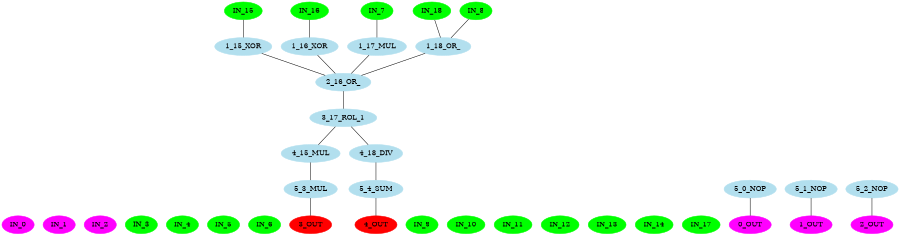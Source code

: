 digraph EACircuit {
rankdir=BT;
edge [dir=none];
size="6,6";
ordering=out;
node [color=magenta, style=filled];
"IN_0";
"IN_1";
"IN_2";
node [color=green, style=filled];
"IN_3";
"IN_4";
"IN_5";
"IN_6";
"IN_7";
"IN_8";
"IN_9";
"IN_10";
"IN_11";
"IN_12";
"IN_13";
"IN_14";
"IN_15";
"IN_16";
"IN_17";
"IN_18";
node [color=lightblue2, style=filled];
{ rank=same; "1_15_XOR"; "1_16_XOR"; "1_17_MUL"; "1_18_OR_"; }
"1_15_XOR" -> "IN_15";
"1_16_XOR" -> "IN_16";
"1_17_MUL" -> "IN_7";
"1_18_OR_" -> "IN_18";
"1_18_OR_" -> "IN_8";
node [color=lightblue2, style=filled];
{ rank=same; "2_16_OR_"; }
"2_16_OR_" -> "1_15_XOR";
"2_16_OR_" -> "1_16_XOR";
"2_16_OR_" -> "1_17_MUL";
"2_16_OR_" -> "1_18_OR_";
node [color=lightblue2, style=filled];
{ rank=same; "3_17_ROL_1"; }
"3_17_ROL_1" -> "2_16_OR_";
node [color=lightblue2, style=filled];
{ rank=same; "4_15_MUL"; "4_18_DIV"; }
"4_15_MUL" -> "3_17_ROL_1";
"4_18_DIV" -> "3_17_ROL_1";
node [color=lightblue2, style=filled];
{ rank=same; "5_0_NOP"; "5_1_NOP"; "5_2_NOP"; "5_3_MUL"; "5_4_SUM"; }
"5_3_MUL" -> "4_15_MUL";
"5_4_SUM" -> "4_18_DIV";
node [color=magenta];
"0_OUT" -> "5_0_NOP";
"1_OUT" -> "5_1_NOP";
"2_OUT" -> "5_2_NOP";
node [color=red];
"3_OUT" -> "5_3_MUL";
"4_OUT" -> "5_4_SUM";
}